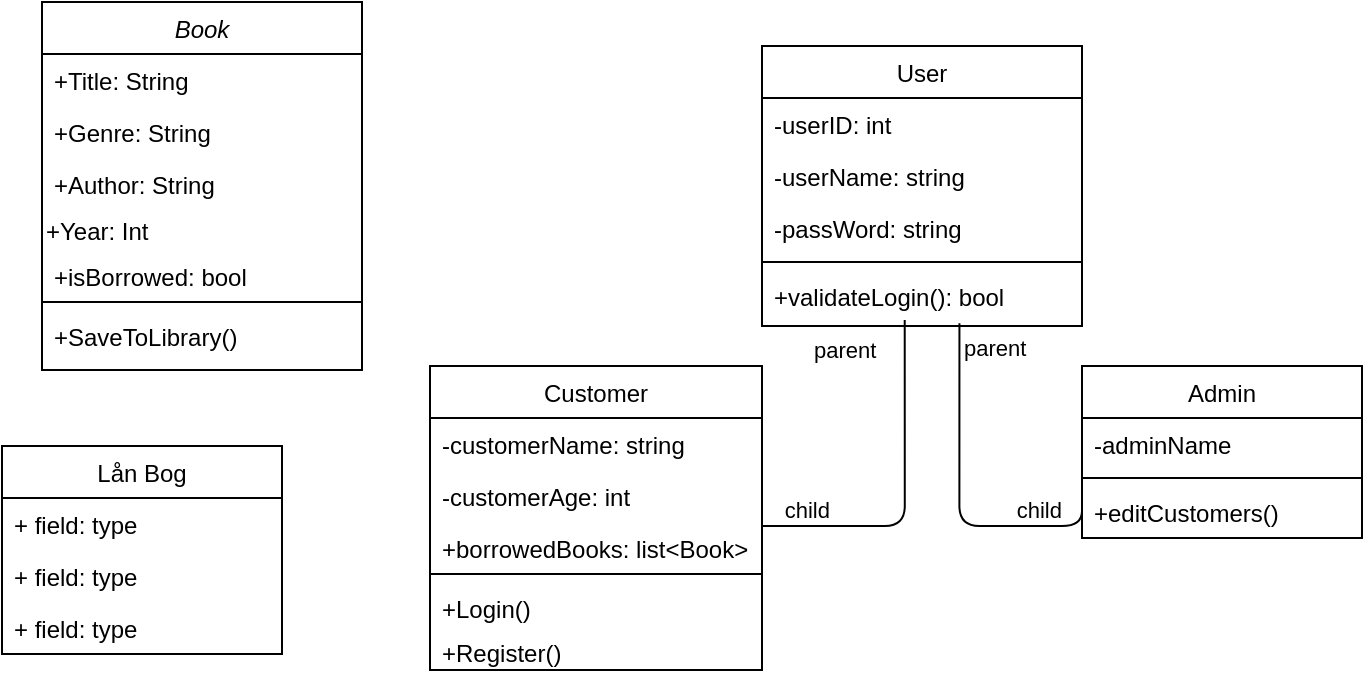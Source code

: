 <mxfile version="13.8.6" type="github">
  <diagram id="C5RBs43oDa-KdzZeNtuy" name="Page-1">
    <mxGraphModel dx="782" dy="1647" grid="1" gridSize="10" guides="1" tooltips="1" connect="1" arrows="1" fold="1" page="1" pageScale="1" pageWidth="827" pageHeight="1169" math="0" shadow="0">
      <root>
        <mxCell id="WIyWlLk6GJQsqaUBKTNV-0" />
        <mxCell id="WIyWlLk6GJQsqaUBKTNV-1" parent="WIyWlLk6GJQsqaUBKTNV-0" />
        <mxCell id="zkfFHV4jXpPFQw0GAbJ--0" value="Book" style="swimlane;fontStyle=2;align=center;verticalAlign=top;childLayout=stackLayout;horizontal=1;startSize=26;horizontalStack=0;resizeParent=1;resizeLast=0;collapsible=1;marginBottom=0;rounded=0;shadow=0;strokeWidth=1;" parent="WIyWlLk6GJQsqaUBKTNV-1" vertex="1">
          <mxGeometry x="30" y="-52" width="160" height="184" as="geometry">
            <mxRectangle x="230" y="140" width="160" height="26" as="alternateBounds" />
          </mxGeometry>
        </mxCell>
        <mxCell id="zkfFHV4jXpPFQw0GAbJ--1" value="+Title: String" style="text;align=left;verticalAlign=top;spacingLeft=4;spacingRight=4;overflow=hidden;rotatable=0;points=[[0,0.5],[1,0.5]];portConstraint=eastwest;" parent="zkfFHV4jXpPFQw0GAbJ--0" vertex="1">
          <mxGeometry y="26" width="160" height="26" as="geometry" />
        </mxCell>
        <mxCell id="zkfFHV4jXpPFQw0GAbJ--2" value="+Genre: String" style="text;align=left;verticalAlign=top;spacingLeft=4;spacingRight=4;overflow=hidden;rotatable=0;points=[[0,0.5],[1,0.5]];portConstraint=eastwest;rounded=0;shadow=0;html=0;" parent="zkfFHV4jXpPFQw0GAbJ--0" vertex="1">
          <mxGeometry y="52" width="160" height="26" as="geometry" />
        </mxCell>
        <mxCell id="zkfFHV4jXpPFQw0GAbJ--3" value="+Author: String" style="text;align=left;verticalAlign=top;spacingLeft=4;spacingRight=4;overflow=hidden;rotatable=0;points=[[0,0.5],[1,0.5]];portConstraint=eastwest;rounded=0;shadow=0;html=0;" parent="zkfFHV4jXpPFQw0GAbJ--0" vertex="1">
          <mxGeometry y="78" width="160" height="26" as="geometry" />
        </mxCell>
        <mxCell id="hImFnE7xVse3VVfVsYDo-0" value="+Year: Int" style="text;strokeColor=none;fillColor=none;align=left;verticalAlign=middle;rounded=0;" vertex="1" parent="zkfFHV4jXpPFQw0GAbJ--0">
          <mxGeometry y="104" width="160" height="20" as="geometry" />
        </mxCell>
        <mxCell id="hImFnE7xVse3VVfVsYDo-25" value="+isBorrowed: bool" style="text;strokeColor=none;fillColor=none;align=left;verticalAlign=top;spacingLeft=4;spacingRight=4;overflow=hidden;rotatable=0;points=[[0,0.5],[1,0.5]];portConstraint=eastwest;" vertex="1" parent="zkfFHV4jXpPFQw0GAbJ--0">
          <mxGeometry y="124" width="160" height="22" as="geometry" />
        </mxCell>
        <mxCell id="zkfFHV4jXpPFQw0GAbJ--4" value="" style="line;html=1;strokeWidth=1;align=left;verticalAlign=middle;spacingTop=-1;spacingLeft=3;spacingRight=3;rotatable=0;labelPosition=right;points=[];portConstraint=eastwest;" parent="zkfFHV4jXpPFQw0GAbJ--0" vertex="1">
          <mxGeometry y="146" width="160" height="8" as="geometry" />
        </mxCell>
        <mxCell id="zkfFHV4jXpPFQw0GAbJ--5" value="+SaveToLibrary()" style="text;align=left;verticalAlign=top;spacingLeft=4;spacingRight=4;overflow=hidden;rotatable=0;points=[[0,0.5],[1,0.5]];portConstraint=eastwest;" parent="zkfFHV4jXpPFQw0GAbJ--0" vertex="1">
          <mxGeometry y="154" width="160" height="30" as="geometry" />
        </mxCell>
        <mxCell id="zkfFHV4jXpPFQw0GAbJ--17" value="User" style="swimlane;fontStyle=0;align=center;verticalAlign=top;childLayout=stackLayout;horizontal=1;startSize=26;horizontalStack=0;resizeParent=1;resizeLast=0;collapsible=1;marginBottom=0;rounded=0;shadow=0;strokeWidth=1;" parent="WIyWlLk6GJQsqaUBKTNV-1" vertex="1">
          <mxGeometry x="390" y="-30" width="160" height="140" as="geometry">
            <mxRectangle x="550" y="140" width="160" height="26" as="alternateBounds" />
          </mxGeometry>
        </mxCell>
        <mxCell id="zkfFHV4jXpPFQw0GAbJ--18" value="-userID: int" style="text;align=left;verticalAlign=top;spacingLeft=4;spacingRight=4;overflow=hidden;rotatable=0;points=[[0,0.5],[1,0.5]];portConstraint=eastwest;" parent="zkfFHV4jXpPFQw0GAbJ--17" vertex="1">
          <mxGeometry y="26" width="160" height="26" as="geometry" />
        </mxCell>
        <mxCell id="zkfFHV4jXpPFQw0GAbJ--19" value="-userName: string" style="text;align=left;verticalAlign=top;spacingLeft=4;spacingRight=4;overflow=hidden;rotatable=0;points=[[0,0.5],[1,0.5]];portConstraint=eastwest;rounded=0;shadow=0;html=0;" parent="zkfFHV4jXpPFQw0GAbJ--17" vertex="1">
          <mxGeometry y="52" width="160" height="26" as="geometry" />
        </mxCell>
        <mxCell id="zkfFHV4jXpPFQw0GAbJ--20" value="-passWord: string" style="text;align=left;verticalAlign=top;spacingLeft=4;spacingRight=4;overflow=hidden;rotatable=0;points=[[0,0.5],[1,0.5]];portConstraint=eastwest;rounded=0;shadow=0;html=0;" parent="zkfFHV4jXpPFQw0GAbJ--17" vertex="1">
          <mxGeometry y="78" width="160" height="26" as="geometry" />
        </mxCell>
        <mxCell id="zkfFHV4jXpPFQw0GAbJ--23" value="" style="line;html=1;strokeWidth=1;align=left;verticalAlign=middle;spacingTop=-1;spacingLeft=3;spacingRight=3;rotatable=0;labelPosition=right;points=[];portConstraint=eastwest;" parent="zkfFHV4jXpPFQw0GAbJ--17" vertex="1">
          <mxGeometry y="104" width="160" height="8" as="geometry" />
        </mxCell>
        <mxCell id="zkfFHV4jXpPFQw0GAbJ--24" value="+validateLogin(): bool" style="text;align=left;verticalAlign=top;spacingLeft=4;spacingRight=4;overflow=hidden;rotatable=0;points=[[0,0.5],[1,0.5]];portConstraint=eastwest;" parent="zkfFHV4jXpPFQw0GAbJ--17" vertex="1">
          <mxGeometry y="112" width="160" height="26" as="geometry" />
        </mxCell>
        <mxCell id="hImFnE7xVse3VVfVsYDo-1" value="Customer" style="swimlane;fontStyle=0;childLayout=stackLayout;horizontal=1;startSize=26;fillColor=none;horizontalStack=0;resizeParent=1;resizeParentMax=0;resizeLast=0;collapsible=1;marginBottom=0;align=center;html=0;" vertex="1" parent="WIyWlLk6GJQsqaUBKTNV-1">
          <mxGeometry x="224" y="130" width="166" height="152" as="geometry" />
        </mxCell>
        <mxCell id="hImFnE7xVse3VVfVsYDo-2" value="-customerName: string" style="text;strokeColor=none;fillColor=none;align=left;verticalAlign=top;spacingLeft=4;spacingRight=4;overflow=hidden;rotatable=0;points=[[0,0.5],[1,0.5]];portConstraint=eastwest;" vertex="1" parent="hImFnE7xVse3VVfVsYDo-1">
          <mxGeometry y="26" width="166" height="26" as="geometry" />
        </mxCell>
        <mxCell id="hImFnE7xVse3VVfVsYDo-3" value="-customerAge: int" style="text;strokeColor=none;fillColor=none;align=left;verticalAlign=top;spacingLeft=4;spacingRight=4;overflow=hidden;rotatable=0;points=[[0,0.5],[1,0.5]];portConstraint=eastwest;" vertex="1" parent="hImFnE7xVse3VVfVsYDo-1">
          <mxGeometry y="52" width="166" height="26" as="geometry" />
        </mxCell>
        <mxCell id="hImFnE7xVse3VVfVsYDo-4" value="+borrowedBooks: list&lt;Book&gt;" style="text;strokeColor=none;fillColor=none;align=left;verticalAlign=top;spacingLeft=4;spacingRight=4;overflow=hidden;rotatable=0;points=[[0,0.5],[1,0.5]];portConstraint=eastwest;" vertex="1" parent="hImFnE7xVse3VVfVsYDo-1">
          <mxGeometry y="78" width="166" height="22" as="geometry" />
        </mxCell>
        <mxCell id="hImFnE7xVse3VVfVsYDo-18" value="" style="line;strokeWidth=1;fillColor=none;align=left;verticalAlign=middle;spacingTop=-1;spacingLeft=3;spacingRight=3;rotatable=0;labelPosition=right;points=[];portConstraint=eastwest;html=0;" vertex="1" parent="hImFnE7xVse3VVfVsYDo-1">
          <mxGeometry y="100" width="166" height="8" as="geometry" />
        </mxCell>
        <mxCell id="hImFnE7xVse3VVfVsYDo-17" value="+Login()" style="text;strokeColor=none;fillColor=none;align=left;verticalAlign=top;spacingLeft=4;spacingRight=4;overflow=hidden;rotatable=0;points=[[0,0.5],[1,0.5]];portConstraint=eastwest;" vertex="1" parent="hImFnE7xVse3VVfVsYDo-1">
          <mxGeometry y="108" width="166" height="22" as="geometry" />
        </mxCell>
        <mxCell id="hImFnE7xVse3VVfVsYDo-19" value="+Register()" style="text;strokeColor=none;fillColor=none;align=left;verticalAlign=top;spacingLeft=4;spacingRight=4;overflow=hidden;rotatable=0;points=[[0,0.5],[1,0.5]];portConstraint=eastwest;" vertex="1" parent="hImFnE7xVse3VVfVsYDo-1">
          <mxGeometry y="130" width="166" height="22" as="geometry" />
        </mxCell>
        <mxCell id="hImFnE7xVse3VVfVsYDo-6" value="" style="endArrow=none;html=1;edgeStyle=orthogonalEdgeStyle;exitX=0.446;exitY=0.962;exitDx=0;exitDy=0;exitPerimeter=0;" edge="1" parent="WIyWlLk6GJQsqaUBKTNV-1" source="zkfFHV4jXpPFQw0GAbJ--24" target="hImFnE7xVse3VVfVsYDo-1">
          <mxGeometry relative="1" as="geometry">
            <mxPoint x="320" y="330" as="sourcePoint" />
            <mxPoint x="480" y="330" as="targetPoint" />
            <Array as="points">
              <mxPoint x="461" y="210" />
            </Array>
          </mxGeometry>
        </mxCell>
        <mxCell id="hImFnE7xVse3VVfVsYDo-7" value="parent" style="edgeLabel;resizable=0;html=1;align=left;verticalAlign=bottom;" connectable="0" vertex="1" parent="hImFnE7xVse3VVfVsYDo-6">
          <mxGeometry x="-1" relative="1" as="geometry">
            <mxPoint x="-47.36" y="22.99" as="offset" />
          </mxGeometry>
        </mxCell>
        <mxCell id="hImFnE7xVse3VVfVsYDo-8" value="child" style="edgeLabel;resizable=0;html=1;align=right;verticalAlign=bottom;" connectable="0" vertex="1" parent="hImFnE7xVse3VVfVsYDo-6">
          <mxGeometry x="1" relative="1" as="geometry">
            <mxPoint x="34.6" as="offset" />
          </mxGeometry>
        </mxCell>
        <mxCell id="hImFnE7xVse3VVfVsYDo-10" value="Admin" style="swimlane;fontStyle=0;childLayout=stackLayout;horizontal=1;startSize=26;fillColor=none;horizontalStack=0;resizeParent=1;resizeParentMax=0;resizeLast=0;collapsible=1;marginBottom=0;align=center;html=0;" vertex="1" parent="WIyWlLk6GJQsqaUBKTNV-1">
          <mxGeometry x="550" y="130" width="140" height="86" as="geometry" />
        </mxCell>
        <mxCell id="hImFnE7xVse3VVfVsYDo-11" value="-adminName" style="text;strokeColor=none;fillColor=none;align=left;verticalAlign=top;spacingLeft=4;spacingRight=4;overflow=hidden;rotatable=0;points=[[0,0.5],[1,0.5]];portConstraint=eastwest;" vertex="1" parent="hImFnE7xVse3VVfVsYDo-10">
          <mxGeometry y="26" width="140" height="26" as="geometry" />
        </mxCell>
        <mxCell id="hImFnE7xVse3VVfVsYDo-20" value="" style="line;strokeWidth=1;fillColor=none;align=left;verticalAlign=middle;spacingTop=-1;spacingLeft=3;spacingRight=3;rotatable=0;labelPosition=right;points=[];portConstraint=eastwest;html=0;" vertex="1" parent="hImFnE7xVse3VVfVsYDo-10">
          <mxGeometry y="52" width="140" height="8" as="geometry" />
        </mxCell>
        <mxCell id="hImFnE7xVse3VVfVsYDo-13" value="+editCustomers()" style="text;strokeColor=none;fillColor=none;align=left;verticalAlign=top;spacingLeft=4;spacingRight=4;overflow=hidden;rotatable=0;points=[[0,0.5],[1,0.5]];portConstraint=eastwest;" vertex="1" parent="hImFnE7xVse3VVfVsYDo-10">
          <mxGeometry y="60" width="140" height="26" as="geometry" />
        </mxCell>
        <mxCell id="hImFnE7xVse3VVfVsYDo-14" value="" style="endArrow=none;html=1;edgeStyle=orthogonalEdgeStyle;entryX=0;entryY=0.5;entryDx=0;entryDy=0;exitX=0.617;exitY=1.026;exitDx=0;exitDy=0;exitPerimeter=0;" edge="1" parent="WIyWlLk6GJQsqaUBKTNV-1" source="zkfFHV4jXpPFQw0GAbJ--24">
          <mxGeometry relative="1" as="geometry">
            <mxPoint x="320" y="210" as="sourcePoint" />
            <mxPoint x="550" y="195" as="targetPoint" />
            <Array as="points">
              <mxPoint x="489" y="210" />
              <mxPoint x="550" y="210" />
            </Array>
          </mxGeometry>
        </mxCell>
        <mxCell id="hImFnE7xVse3VVfVsYDo-15" value="parent" style="edgeLabel;resizable=0;html=1;align=left;verticalAlign=bottom;" connectable="0" vertex="1" parent="hImFnE7xVse3VVfVsYDo-14">
          <mxGeometry x="-1" relative="1" as="geometry">
            <mxPoint y="21.32" as="offset" />
          </mxGeometry>
        </mxCell>
        <mxCell id="hImFnE7xVse3VVfVsYDo-16" value="child" style="edgeLabel;resizable=0;html=1;align=right;verticalAlign=bottom;" connectable="0" vertex="1" parent="hImFnE7xVse3VVfVsYDo-14">
          <mxGeometry x="1" relative="1" as="geometry">
            <mxPoint x="-10" y="15.38" as="offset" />
          </mxGeometry>
        </mxCell>
        <mxCell id="hImFnE7xVse3VVfVsYDo-21" value="Lån Bog" style="swimlane;fontStyle=0;childLayout=stackLayout;horizontal=1;startSize=26;fillColor=none;horizontalStack=0;resizeParent=1;resizeParentMax=0;resizeLast=0;collapsible=1;marginBottom=0;align=center;html=0;" vertex="1" parent="WIyWlLk6GJQsqaUBKTNV-1">
          <mxGeometry x="10" y="170" width="140" height="104" as="geometry" />
        </mxCell>
        <mxCell id="hImFnE7xVse3VVfVsYDo-22" value="+ field: type" style="text;strokeColor=none;fillColor=none;align=left;verticalAlign=top;spacingLeft=4;spacingRight=4;overflow=hidden;rotatable=0;points=[[0,0.5],[1,0.5]];portConstraint=eastwest;" vertex="1" parent="hImFnE7xVse3VVfVsYDo-21">
          <mxGeometry y="26" width="140" height="26" as="geometry" />
        </mxCell>
        <mxCell id="hImFnE7xVse3VVfVsYDo-23" value="+ field: type" style="text;strokeColor=none;fillColor=none;align=left;verticalAlign=top;spacingLeft=4;spacingRight=4;overflow=hidden;rotatable=0;points=[[0,0.5],[1,0.5]];portConstraint=eastwest;" vertex="1" parent="hImFnE7xVse3VVfVsYDo-21">
          <mxGeometry y="52" width="140" height="26" as="geometry" />
        </mxCell>
        <mxCell id="hImFnE7xVse3VVfVsYDo-24" value="+ field: type" style="text;strokeColor=none;fillColor=none;align=left;verticalAlign=top;spacingLeft=4;spacingRight=4;overflow=hidden;rotatable=0;points=[[0,0.5],[1,0.5]];portConstraint=eastwest;" vertex="1" parent="hImFnE7xVse3VVfVsYDo-21">
          <mxGeometry y="78" width="140" height="26" as="geometry" />
        </mxCell>
      </root>
    </mxGraphModel>
  </diagram>
</mxfile>

